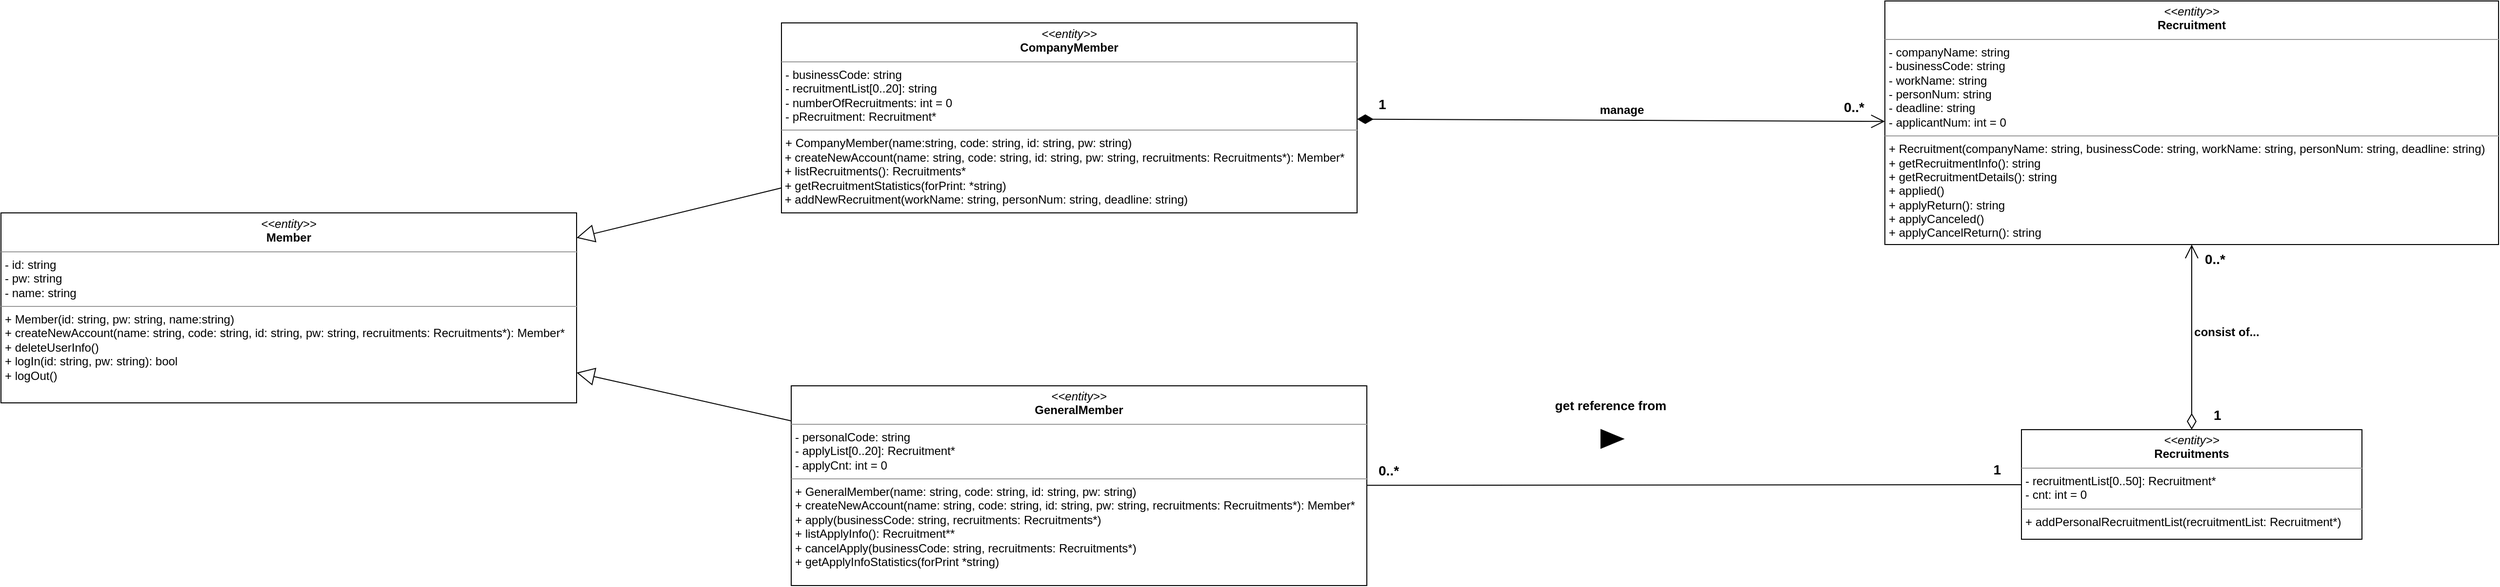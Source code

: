 <mxfile version="21.2.8" type="device">
  <diagram name="페이지-1" id="nypIDRZcTPIOHTtgzXUC">
    <mxGraphModel dx="1811" dy="1836" grid="1" gridSize="10" guides="1" tooltips="1" connect="1" arrows="1" fold="1" page="1" pageScale="1" pageWidth="827" pageHeight="1169" math="0" shadow="0">
      <root>
        <mxCell id="0" />
        <mxCell id="1" parent="0" />
        <mxCell id="R9BBl8_4HRqvCjWiPNf2-1" value="&lt;p style=&quot;margin:0px;margin-top:4px;text-align:center;&quot;&gt;&lt;i&gt;&amp;lt;&amp;lt;entity&amp;gt;&amp;gt;&lt;/i&gt;&lt;br&gt;&lt;b&gt;Recruitment&lt;/b&gt;&lt;/p&gt;&lt;hr size=&quot;1&quot;&gt;&lt;p style=&quot;margin:0px;margin-left:4px;&quot;&gt;- companyName: string&lt;/p&gt;&lt;p style=&quot;margin:0px;margin-left:4px;&quot;&gt;- businessCode: string&lt;/p&gt;&lt;p style=&quot;margin:0px;margin-left:4px;&quot;&gt;- workName: string&lt;/p&gt;&lt;p style=&quot;margin:0px;margin-left:4px;&quot;&gt;- personNum: string&lt;/p&gt;&lt;p style=&quot;margin:0px;margin-left:4px;&quot;&gt;- deadline: string&lt;/p&gt;&lt;p style=&quot;margin:0px;margin-left:4px;&quot;&gt;- applicantNum: int = 0&lt;/p&gt;&lt;hr size=&quot;1&quot;&gt;&lt;p style=&quot;margin:0px;margin-left:4px;&quot;&gt;+ Recruitment(companyName: string, businessCode: string, workName: string, personNum: string, deadline: string)&lt;/p&gt;&lt;p style=&quot;margin:0px;margin-left:4px;&quot;&gt;+ getRecruitmentInfo(): string&lt;/p&gt;&lt;p style=&quot;margin:0px;margin-left:4px;&quot;&gt;+ getRecruitmentDetails(): string&lt;/p&gt;&lt;p style=&quot;margin:0px;margin-left:4px;&quot;&gt;+ applied()&lt;/p&gt;&lt;p style=&quot;margin:0px;margin-left:4px;&quot;&gt;+ applyReturn(): string&lt;/p&gt;&lt;p style=&quot;margin:0px;margin-left:4px;&quot;&gt;+ applyCanceled()&lt;/p&gt;&lt;p style=&quot;margin:0px;margin-left:4px;&quot;&gt;+ applyCancelReturn(): string&lt;/p&gt;" style="verticalAlign=top;align=left;overflow=fill;fontSize=12;fontFamily=Helvetica;html=1;" vertex="1" parent="1">
          <mxGeometry x="1241" y="-660" width="629" height="250" as="geometry" />
        </mxCell>
        <mxCell id="R9BBl8_4HRqvCjWiPNf2-2" value="&lt;p style=&quot;margin:0px;margin-top:4px;text-align:center;&quot;&gt;&lt;i&gt;&amp;lt;&amp;lt;entity&amp;gt;&amp;gt;&lt;/i&gt;&lt;br&gt;&lt;b&gt;CompanyMember&lt;/b&gt;&lt;/p&gt;&lt;hr size=&quot;1&quot;&gt;&lt;p style=&quot;margin:0px;margin-left:4px;&quot;&gt;- businessCode: string&lt;/p&gt;&lt;p style=&quot;margin:0px;margin-left:4px;&quot;&gt;- recruitmentList[0..20]: string&lt;/p&gt;&lt;p style=&quot;margin:0px;margin-left:4px;&quot;&gt;- numberOfRecruitments: int = 0&lt;/p&gt;&lt;p style=&quot;margin:0px;margin-left:4px;&quot;&gt;- pRecruitment: Recruitment*&lt;/p&gt;&lt;hr size=&quot;1&quot;&gt;&lt;p style=&quot;margin:0px;margin-left:4px;&quot;&gt;+ CompanyMember(name:string, code: string, id: string, pw: string)&lt;span style=&quot;background-color: initial;&quot;&gt;&amp;nbsp;&lt;/span&gt;&lt;/p&gt;&amp;nbsp;+ createNewAccount(name: string, code: string, id: string, pw: string, recruitments: Recruitments*): Member*&lt;br&gt;&amp;nbsp;+ listRecruitments(): Recruitments*&lt;br&gt;&amp;nbsp;+ getRecruitmentStatistics(forPrint: *string)&lt;br&gt;&amp;nbsp;+ addNewRecruitment(workName: string, personNum: string, deadline: string)" style="verticalAlign=top;align=left;overflow=fill;fontSize=12;fontFamily=Helvetica;html=1;" vertex="1" parent="1">
          <mxGeometry x="110" y="-637.5" width="590" height="195" as="geometry" />
        </mxCell>
        <mxCell id="R9BBl8_4HRqvCjWiPNf2-3" value="&lt;span style=&quot;font-size: 12px;&quot;&gt;&lt;b&gt;manage&lt;/b&gt;&lt;/span&gt;" style="endArrow=open;html=1;endSize=12;startArrow=diamondThin;startSize=14;startFill=1;rounded=0;" edge="1" parent="1" source="R9BBl8_4HRqvCjWiPNf2-2" target="R9BBl8_4HRqvCjWiPNf2-1">
          <mxGeometry y="10" relative="1" as="geometry">
            <mxPoint x="620" y="-495" as="sourcePoint" />
            <mxPoint x="780" y="-495" as="targetPoint" />
            <mxPoint as="offset" />
          </mxGeometry>
        </mxCell>
        <mxCell id="R9BBl8_4HRqvCjWiPNf2-4" value="&lt;font style=&quot;font-size: 14px;&quot;&gt;&lt;b&gt;1&lt;/b&gt;&lt;/font&gt;" style="edgeLabel;resizable=0;html=1;align=left;verticalAlign=top;" connectable="0" vertex="1" parent="R9BBl8_4HRqvCjWiPNf2-3">
          <mxGeometry x="-1" relative="1" as="geometry">
            <mxPoint x="20" y="-30" as="offset" />
          </mxGeometry>
        </mxCell>
        <mxCell id="R9BBl8_4HRqvCjWiPNf2-5" value="&lt;font style=&quot;font-size: 14px;&quot;&gt;&lt;b&gt;0..*&lt;/b&gt;&lt;/font&gt;" style="edgeLabel;resizable=0;html=1;align=right;verticalAlign=top;" connectable="0" vertex="1" parent="R9BBl8_4HRqvCjWiPNf2-3">
          <mxGeometry x="1" relative="1" as="geometry">
            <mxPoint x="-20" y="-30" as="offset" />
          </mxGeometry>
        </mxCell>
        <mxCell id="R9BBl8_4HRqvCjWiPNf2-6" value="&lt;p style=&quot;margin:0px;margin-top:4px;text-align:center;&quot;&gt;&lt;i&gt;&amp;lt;&amp;lt;entity&amp;gt;&amp;gt;&lt;/i&gt;&lt;br&gt;&lt;b&gt;GeneralMember&lt;/b&gt;&lt;/p&gt;&lt;hr size=&quot;1&quot;&gt;&lt;p style=&quot;margin:0px;margin-left:4px;&quot;&gt;- personalCode: string&lt;/p&gt;&lt;p style=&quot;margin:0px;margin-left:4px;&quot;&gt;- applyList[0..20]: Recruitment*&lt;/p&gt;&lt;p style=&quot;margin:0px;margin-left:4px;&quot;&gt;- applyCnt: int = 0&lt;/p&gt;&lt;hr size=&quot;1&quot;&gt;&lt;p style=&quot;margin:0px;margin-left:4px;&quot;&gt;+ GeneralMember(name: string, code: string, id: string, pw: string)&lt;/p&gt;&lt;p style=&quot;margin:0px;margin-left:4px;&quot;&gt;+ createNewAccount(name: string, code: string, id: string, pw: string, recruitments: Recruitments*): Member*&lt;br&gt;&lt;/p&gt;&lt;p style=&quot;margin:0px;margin-left:4px;&quot;&gt;+ apply(businessCode: string, recruitments: Recruitments*)&lt;/p&gt;&lt;p style=&quot;margin:0px;margin-left:4px;&quot;&gt;+ listApplyInfo(): Recruitment**&lt;/p&gt;&lt;p style=&quot;margin:0px;margin-left:4px;&quot;&gt;+ cancelApply(businessCode: string, recruitments: Recruitments*)&lt;/p&gt;&lt;p style=&quot;margin:0px;margin-left:4px;&quot;&gt;+ getApplyInfoStatistics(forPrint *string)&lt;/p&gt;" style="verticalAlign=top;align=left;overflow=fill;fontSize=12;fontFamily=Helvetica;html=1;" vertex="1" parent="1">
          <mxGeometry x="120" y="-265" width="590" height="205" as="geometry" />
        </mxCell>
        <mxCell id="R9BBl8_4HRqvCjWiPNf2-7" value="&lt;p style=&quot;margin:0px;margin-top:4px;text-align:center;&quot;&gt;&lt;i&gt;&amp;lt;&amp;lt;entity&amp;gt;&amp;gt;&lt;/i&gt;&lt;br&gt;&lt;b&gt;Recruitments&lt;/b&gt;&lt;/p&gt;&lt;hr size=&quot;1&quot;&gt;&lt;p style=&quot;margin:0px;margin-left:4px;&quot;&gt;- recruitmentList[0..50]: Recruitment*&lt;/p&gt;&lt;p style=&quot;margin:0px;margin-left:4px;&quot;&gt;- cnt: int = 0&lt;/p&gt;&lt;hr size=&quot;1&quot;&gt;&lt;p style=&quot;margin:0px;margin-left:4px;&quot;&gt;+ addPersonalRecruitmentList(recruitmentList: Recruitment*)&lt;/p&gt;" style="verticalAlign=top;align=left;overflow=fill;fontSize=12;fontFamily=Helvetica;html=1;" vertex="1" parent="1">
          <mxGeometry x="1381" y="-220" width="349" height="112.5" as="geometry" />
        </mxCell>
        <mxCell id="R9BBl8_4HRqvCjWiPNf2-8" value="" style="endArrow=none;html=1;endSize=12;startArrow=none;startSize=14;startFill=0;rounded=0;endFill=0;" edge="1" parent="1" source="R9BBl8_4HRqvCjWiPNf2-6" target="R9BBl8_4HRqvCjWiPNf2-7">
          <mxGeometry x="0.037" y="10" relative="1" as="geometry">
            <mxPoint x="972.123" y="-425" as="sourcePoint" />
            <mxPoint x="967.466" y="-255" as="targetPoint" />
            <mxPoint as="offset" />
          </mxGeometry>
        </mxCell>
        <mxCell id="R9BBl8_4HRqvCjWiPNf2-9" value="&lt;font style=&quot;font-size: 14px;&quot;&gt;&lt;b&gt;0..*&lt;/b&gt;&lt;/font&gt;" style="edgeLabel;resizable=0;html=1;align=left;verticalAlign=top;" connectable="0" vertex="1" parent="R9BBl8_4HRqvCjWiPNf2-8">
          <mxGeometry x="-1" relative="1" as="geometry">
            <mxPoint x="10" y="-30" as="offset" />
          </mxGeometry>
        </mxCell>
        <mxCell id="R9BBl8_4HRqvCjWiPNf2-10" value="&lt;font style=&quot;font-size: 14px;&quot;&gt;&lt;b&gt;1&lt;/b&gt;&lt;/font&gt;" style="edgeLabel;resizable=0;html=1;align=right;verticalAlign=top;" connectable="0" vertex="1" parent="R9BBl8_4HRqvCjWiPNf2-8">
          <mxGeometry x="1" relative="1" as="geometry">
            <mxPoint x="-20" y="-30" as="offset" />
          </mxGeometry>
        </mxCell>
        <mxCell id="R9BBl8_4HRqvCjWiPNf2-11" value="&lt;font style=&quot;font-size: 12px;&quot;&gt;&lt;b&gt;consist of...&lt;/b&gt;&lt;/font&gt;" style="endArrow=open;html=1;endSize=12;startArrow=diamondThin;startSize=14;startFill=0;rounded=0;" edge="1" parent="1" source="R9BBl8_4HRqvCjWiPNf2-7" target="R9BBl8_4HRqvCjWiPNf2-1">
          <mxGeometry x="0.059" y="-35" relative="1" as="geometry">
            <mxPoint x="590" y="-533.929" as="sourcePoint" />
            <mxPoint x="870" y="-531.071" as="targetPoint" />
            <mxPoint as="offset" />
          </mxGeometry>
        </mxCell>
        <mxCell id="R9BBl8_4HRqvCjWiPNf2-12" value="&lt;font style=&quot;font-size: 14px;&quot;&gt;&lt;b&gt;1&lt;/b&gt;&lt;/font&gt;" style="edgeLabel;resizable=0;html=1;align=left;verticalAlign=top;" connectable="0" vertex="1" parent="R9BBl8_4HRqvCjWiPNf2-11">
          <mxGeometry x="-1" relative="1" as="geometry">
            <mxPoint x="20" y="-30" as="offset" />
          </mxGeometry>
        </mxCell>
        <mxCell id="R9BBl8_4HRqvCjWiPNf2-13" value="&lt;font style=&quot;font-size: 14px;&quot;&gt;&lt;b&gt;0..*&lt;/b&gt;&lt;/font&gt;" style="edgeLabel;resizable=0;html=1;align=right;verticalAlign=top;" connectable="0" vertex="1" parent="R9BBl8_4HRqvCjWiPNf2-11">
          <mxGeometry x="1" relative="1" as="geometry">
            <mxPoint x="35" as="offset" />
          </mxGeometry>
        </mxCell>
        <mxCell id="R9BBl8_4HRqvCjWiPNf2-14" value="&lt;p style=&quot;margin:0px;margin-top:4px;text-align:center;&quot;&gt;&lt;i&gt;&amp;lt;&amp;lt;entity&amp;gt;&amp;gt;&lt;/i&gt;&lt;br&gt;&lt;b&gt;Member&lt;/b&gt;&lt;/p&gt;&lt;hr size=&quot;1&quot;&gt;&lt;p style=&quot;margin:0px;margin-left:4px;&quot;&gt;- id: string&lt;/p&gt;&lt;p style=&quot;margin:0px;margin-left:4px;&quot;&gt;- pw: string&lt;/p&gt;&lt;p style=&quot;margin:0px;margin-left:4px;&quot;&gt;- name: string&lt;/p&gt;&lt;hr size=&quot;1&quot;&gt;&lt;p style=&quot;margin:0px;margin-left:4px;&quot;&gt;+ Member(id: string, pw: string, name:string)&lt;/p&gt;&lt;p style=&quot;margin:0px;margin-left:4px;&quot;&gt;+ createNewAccount(name: string, code: string, id: string, pw: string, recruitments: Recruitments*): Member*&lt;/p&gt;&lt;p style=&quot;margin:0px;margin-left:4px;&quot;&gt;+ deleteUserInfo()&lt;/p&gt;&lt;p style=&quot;margin:0px;margin-left:4px;&quot;&gt;+ logIn(id: string, pw: string): bool&lt;/p&gt;&lt;p style=&quot;margin:0px;margin-left:4px;&quot;&gt;+ logOut()&lt;/p&gt;&lt;p style=&quot;margin:0px;margin-left:4px;&quot;&gt;&lt;br&gt;&lt;/p&gt;" style="verticalAlign=top;align=left;overflow=fill;fontSize=12;fontFamily=Helvetica;html=1;" vertex="1" parent="1">
          <mxGeometry x="-690" y="-442.5" width="590" height="195" as="geometry" />
        </mxCell>
        <mxCell id="R9BBl8_4HRqvCjWiPNf2-15" value="" style="endArrow=block;endSize=16;endFill=0;html=1;rounded=0;" edge="1" parent="1" source="R9BBl8_4HRqvCjWiPNf2-2" target="R9BBl8_4HRqvCjWiPNf2-14">
          <mxGeometry width="160" relative="1" as="geometry">
            <mxPoint x="400" y="-395" as="sourcePoint" />
            <mxPoint x="560" y="-395" as="targetPoint" />
          </mxGeometry>
        </mxCell>
        <mxCell id="R9BBl8_4HRqvCjWiPNf2-16" value="" style="endArrow=block;endSize=16;endFill=0;html=1;rounded=0;" edge="1" parent="1" source="R9BBl8_4HRqvCjWiPNf2-6" target="R9BBl8_4HRqvCjWiPNf2-14">
          <mxGeometry width="160" relative="1" as="geometry">
            <mxPoint x="410" y="-385" as="sourcePoint" />
            <mxPoint x="570" y="-385" as="targetPoint" />
          </mxGeometry>
        </mxCell>
        <mxCell id="R9BBl8_4HRqvCjWiPNf2-18" value="" style="triangle;whiteSpace=wrap;html=1;fillColor=#000000;" vertex="1" parent="1">
          <mxGeometry x="950" y="-220" width="23" height="19" as="geometry" />
        </mxCell>
        <mxCell id="R9BBl8_4HRqvCjWiPNf2-19" value="&lt;b&gt;&lt;font style=&quot;font-size: 13px;&quot;&gt;get reference from&lt;/font&gt;&lt;/b&gt;" style="text;html=1;strokeColor=none;fillColor=none;align=center;verticalAlign=middle;whiteSpace=wrap;rounded=0;" vertex="1" parent="1">
          <mxGeometry x="900" y="-260" width="120" height="30" as="geometry" />
        </mxCell>
      </root>
    </mxGraphModel>
  </diagram>
</mxfile>
